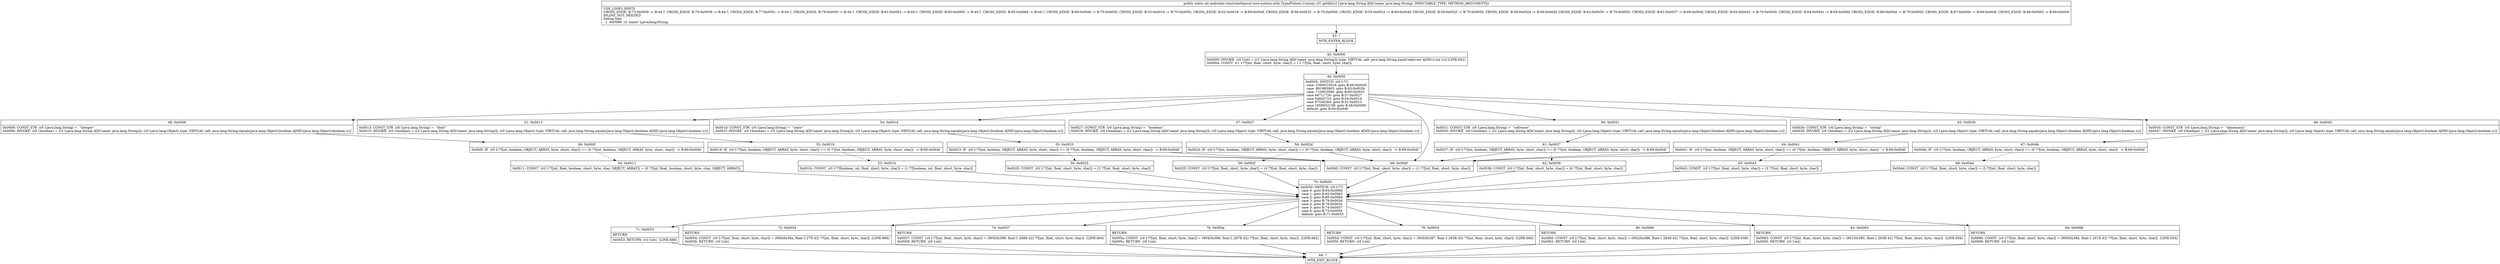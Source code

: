 digraph "CFG forandroidx.constraintlayout.core.motion.utils.TypedValues.Custom.\-CC.getId(Ljava\/lang\/String;)I" {
Node_43 [shape=record,label="{43\:\ ?|MTH_ENTER_BLOCK\l}"];
Node_45 [shape=record,label="{45\:\ 0x0000|0x0000: INVOKE  (r0 I:int) = (r2 I:java.lang.String A[D('name' java.lang.String)]) type: VIRTUAL call: java.lang.String.hashCode():int A[MD:():int (c)] (LINE:652)\l0x0004: CONST  (r1 I:??[int, float, short, byte, char]) = (\-1 ??[int, float, short, byte, char]) \l}"];
Node_46 [shape=record,label="{46\:\ 0x0005|0x0005: SWITCH  (r0 I:??)\l case \-1095013018: goto B:66:0x0045\l case \-891985903: goto B:63:0x003b\l case \-710953590: goto B:60:0x0031\l case 64711720: goto B:57:0x0027\l case 94842723: goto B:54:0x001d\l case 97526364: goto B:51:0x0013\l case 1958052158: goto B:48:0x0009\l default: goto B:69:0x004f \l}"];
Node_48 [shape=record,label="{48\:\ 0x0009|0x0009: CONST_STR  (r0 I:java.lang.String) =  \"integer\" \l0x000b: INVOKE  (r0 I:boolean) = (r2 I:java.lang.String A[D('name' java.lang.String)]), (r0 I:java.lang.Object) type: VIRTUAL call: java.lang.String.equals(java.lang.Object):boolean A[MD:(java.lang.Object):boolean (c)]\l}"];
Node_49 [shape=record,label="{49\:\ 0x000f|0x000f: IF  (r0 I:??[int, boolean, OBJECT, ARRAY, byte, short, char]) == (0 ??[int, boolean, OBJECT, ARRAY, byte, short, char])  \-\> B:69:0x004f \l}"];
Node_50 [shape=record,label="{50\:\ 0x0011|0x0011: CONST  (r0 I:??[int, float, boolean, short, byte, char, OBJECT, ARRAY]) = (0 ??[int, float, boolean, short, byte, char, OBJECT, ARRAY]) \l}"];
Node_70 [shape=record,label="{70\:\ 0x0050|0x0050: SWITCH  (r0 I:??)\l case 0: goto B:84:0x0066\l case 1: goto B:82:0x0063\l case 2: goto B:80:0x0060\l case 3: goto B:78:0x005d\l case 4: goto B:76:0x005a\l case 5: goto B:74:0x0057\l case 6: goto B:72:0x0054\l default: goto B:71:0x0053 \l}"];
Node_71 [shape=record,label="{71\:\ 0x0053|RETURN\l|0x0053: RETURN  (r1 I:int)  (LINE:668)\l}"];
Node_44 [shape=record,label="{44\:\ ?|MTH_EXIT_BLOCK\l}"];
Node_72 [shape=record,label="{72\:\ 0x0054|RETURN\l|0x0054: CONST  (r0 I:??[int, float, short, byte, char]) = (906(0x38a, float:1.27E\-42) ??[int, float, short, byte, char])  (LINE:666)\l0x0056: RETURN  (r0 I:int) \l}"];
Node_74 [shape=record,label="{74\:\ 0x0057|RETURN\l|0x0057: CONST  (r0 I:??[int, float, short, byte, char]) = (905(0x389, float:1.268E\-42) ??[int, float, short, byte, char])  (LINE:664)\l0x0059: RETURN  (r0 I:int) \l}"];
Node_76 [shape=record,label="{76\:\ 0x005a|RETURN\l|0x005a: CONST  (r0 I:??[int, float, short, byte, char]) = (904(0x388, float:1.267E\-42) ??[int, float, short, byte, char])  (LINE:662)\l0x005c: RETURN  (r0 I:int) \l}"];
Node_78 [shape=record,label="{78\:\ 0x005d|RETURN\l|0x005d: CONST  (r0 I:??[int, float, short, byte, char]) = (903(0x387, float:1.265E\-42) ??[int, float, short, byte, char])  (LINE:660)\l0x005f: RETURN  (r0 I:int) \l}"];
Node_80 [shape=record,label="{80\:\ 0x0060|RETURN\l|0x0060: CONST  (r0 I:??[int, float, short, byte, char]) = (902(0x386, float:1.264E\-42) ??[int, float, short, byte, char])  (LINE:658)\l0x0062: RETURN  (r0 I:int) \l}"];
Node_82 [shape=record,label="{82\:\ 0x0063|RETURN\l|0x0063: CONST  (r0 I:??[int, float, short, byte, char]) = (901(0x385, float:1.263E\-42) ??[int, float, short, byte, char])  (LINE:656)\l0x0065: RETURN  (r0 I:int) \l}"];
Node_84 [shape=record,label="{84\:\ 0x0066|RETURN\l|0x0066: CONST  (r0 I:??[int, float, short, byte, char]) = (900(0x384, float:1.261E\-42) ??[int, float, short, byte, char])  (LINE:654)\l0x0068: RETURN  (r0 I:int) \l}"];
Node_51 [shape=record,label="{51\:\ 0x0013|0x0013: CONST_STR  (r0 I:java.lang.String) =  \"float\" \l0x0015: INVOKE  (r0 I:boolean) = (r2 I:java.lang.String A[D('name' java.lang.String)]), (r0 I:java.lang.Object) type: VIRTUAL call: java.lang.String.equals(java.lang.Object):boolean A[MD:(java.lang.Object):boolean (c)]\l}"];
Node_52 [shape=record,label="{52\:\ 0x0019|0x0019: IF  (r0 I:??[int, boolean, OBJECT, ARRAY, byte, short, char]) == (0 ??[int, boolean, OBJECT, ARRAY, byte, short, char])  \-\> B:69:0x004f \l}"];
Node_53 [shape=record,label="{53\:\ 0x001b|0x001b: CONST  (r0 I:??[boolean, int, float, short, byte, char]) = (1 ??[boolean, int, float, short, byte, char]) \l}"];
Node_54 [shape=record,label="{54\:\ 0x001d|0x001d: CONST_STR  (r0 I:java.lang.String) =  \"color\" \l0x001f: INVOKE  (r0 I:boolean) = (r2 I:java.lang.String A[D('name' java.lang.String)]), (r0 I:java.lang.Object) type: VIRTUAL call: java.lang.String.equals(java.lang.Object):boolean A[MD:(java.lang.Object):boolean (c)]\l}"];
Node_55 [shape=record,label="{55\:\ 0x0023|0x0023: IF  (r0 I:??[int, boolean, OBJECT, ARRAY, byte, short, char]) == (0 ??[int, boolean, OBJECT, ARRAY, byte, short, char])  \-\> B:69:0x004f \l}"];
Node_56 [shape=record,label="{56\:\ 0x0025|0x0025: CONST  (r0 I:??[int, float, short, byte, char]) = (2 ??[int, float, short, byte, char]) \l}"];
Node_57 [shape=record,label="{57\:\ 0x0027|0x0027: CONST_STR  (r0 I:java.lang.String) =  \"boolean\" \l0x0029: INVOKE  (r0 I:boolean) = (r2 I:java.lang.String A[D('name' java.lang.String)]), (r0 I:java.lang.Object) type: VIRTUAL call: java.lang.String.equals(java.lang.Object):boolean A[MD:(java.lang.Object):boolean (c)]\l}"];
Node_58 [shape=record,label="{58\:\ 0x002d|0x002d: IF  (r0 I:??[int, boolean, OBJECT, ARRAY, byte, short, char]) == (0 ??[int, boolean, OBJECT, ARRAY, byte, short, char])  \-\> B:69:0x004f \l}"];
Node_59 [shape=record,label="{59\:\ 0x002f|0x002f: CONST  (r0 I:??[int, float, short, byte, char]) = (4 ??[int, float, short, byte, char]) \l}"];
Node_60 [shape=record,label="{60\:\ 0x0031|0x0031: CONST_STR  (r0 I:java.lang.String) =  \"refrence\" \l0x0033: INVOKE  (r0 I:boolean) = (r2 I:java.lang.String A[D('name' java.lang.String)]), (r0 I:java.lang.Object) type: VIRTUAL call: java.lang.String.equals(java.lang.Object):boolean A[MD:(java.lang.Object):boolean (c)]\l}"];
Node_61 [shape=record,label="{61\:\ 0x0037|0x0037: IF  (r0 I:??[int, boolean, OBJECT, ARRAY, byte, short, char]) == (0 ??[int, boolean, OBJECT, ARRAY, byte, short, char])  \-\> B:69:0x004f \l}"];
Node_62 [shape=record,label="{62\:\ 0x0039|0x0039: CONST  (r0 I:??[int, float, short, byte, char]) = (6 ??[int, float, short, byte, char]) \l}"];
Node_63 [shape=record,label="{63\:\ 0x003b|0x003b: CONST_STR  (r0 I:java.lang.String) =  \"string\" \l0x003d: INVOKE  (r0 I:boolean) = (r2 I:java.lang.String A[D('name' java.lang.String)]), (r0 I:java.lang.Object) type: VIRTUAL call: java.lang.String.equals(java.lang.Object):boolean A[MD:(java.lang.Object):boolean (c)]\l}"];
Node_64 [shape=record,label="{64\:\ 0x0041|0x0041: IF  (r0 I:??[int, boolean, OBJECT, ARRAY, byte, short, char]) == (0 ??[int, boolean, OBJECT, ARRAY, byte, short, char])  \-\> B:69:0x004f \l}"];
Node_65 [shape=record,label="{65\:\ 0x0043|0x0043: CONST  (r0 I:??[int, float, short, byte, char]) = (3 ??[int, float, short, byte, char]) \l}"];
Node_66 [shape=record,label="{66\:\ 0x0045|0x0045: CONST_STR  (r0 I:java.lang.String) =  \"dimension\" \l0x0047: INVOKE  (r0 I:boolean) = (r2 I:java.lang.String A[D('name' java.lang.String)]), (r0 I:java.lang.Object) type: VIRTUAL call: java.lang.String.equals(java.lang.Object):boolean A[MD:(java.lang.Object):boolean (c)]\l}"];
Node_67 [shape=record,label="{67\:\ 0x004b|0x004b: IF  (r0 I:??[int, boolean, OBJECT, ARRAY, byte, short, char]) == (0 ??[int, boolean, OBJECT, ARRAY, byte, short, char])  \-\> B:69:0x004f \l}"];
Node_68 [shape=record,label="{68\:\ 0x004d|0x004d: CONST  (r0 I:??[int, float, short, byte, char]) = (5 ??[int, float, short, byte, char]) \l}"];
Node_69 [shape=record,label="{69\:\ 0x004f|0x004f: CONST  (r0 I:??[int, float, short, byte, char]) = (\-1 ??[int, float, short, byte, char]) \l}"];
MethodNode[shape=record,label="{public static int androidx.constraintlayout.core.motion.utils.TypedValues.Custom.\-CC.getId((r2 I:java.lang.String A[D('name' java.lang.String), IMMUTABLE_TYPE, METHOD_ARGUMENT]))  | USE_LINES_HINTS\lCROSS_EDGE: B:73:0x0056 \-\> B:44:?, CROSS_EDGE: B:75:0x0059 \-\> B:44:?, CROSS_EDGE: B:77:0x005c \-\> B:44:?, CROSS_EDGE: B:79:0x005f \-\> B:44:?, CROSS_EDGE: B:81:0x0062 \-\> B:44:?, CROSS_EDGE: B:83:0x0065 \-\> B:44:?, CROSS_EDGE: B:85:0x0068 \-\> B:44:?, CROSS_EDGE: B:69:0x004f \-\> B:70:0x0050, CROSS_EDGE: B:53:0x001b \-\> B:70:0x0050, CROSS_EDGE: B:52:0x0019 \-\> B:69:0x004f, CROSS_EDGE: B:56:0x0025 \-\> B:70:0x0050, CROSS_EDGE: B:55:0x0023 \-\> B:69:0x004f, CROSS_EDGE: B:59:0x002f \-\> B:70:0x0050, CROSS_EDGE: B:58:0x002d \-\> B:69:0x004f, CROSS_EDGE: B:62:0x0039 \-\> B:70:0x0050, CROSS_EDGE: B:61:0x0037 \-\> B:69:0x004f, CROSS_EDGE: B:65:0x0043 \-\> B:70:0x0050, CROSS_EDGE: B:64:0x0041 \-\> B:69:0x004f, CROSS_EDGE: B:68:0x004d \-\> B:70:0x0050, CROSS_EDGE: B:67:0x004b \-\> B:69:0x004f, CROSS_EDGE: B:46:0x0005 \-\> B:69:0x004f\lINLINE_NOT_NEEDED\lDebug Info:\l  \-1 \-0x0099: r2 'name' Ljava\/lang\/String;\l}"];
MethodNode -> Node_43;Node_43 -> Node_45;
Node_45 -> Node_46;
Node_46 -> Node_48;
Node_46 -> Node_51;
Node_46 -> Node_54;
Node_46 -> Node_57;
Node_46 -> Node_60;
Node_46 -> Node_63;
Node_46 -> Node_66;
Node_46 -> Node_69;
Node_48 -> Node_49;
Node_49 -> Node_50[style=dashed];
Node_49 -> Node_69;
Node_50 -> Node_70;
Node_70 -> Node_71;
Node_70 -> Node_72;
Node_70 -> Node_74;
Node_70 -> Node_76;
Node_70 -> Node_78;
Node_70 -> Node_80;
Node_70 -> Node_82;
Node_70 -> Node_84;
Node_71 -> Node_44;
Node_72 -> Node_44;
Node_74 -> Node_44;
Node_76 -> Node_44;
Node_78 -> Node_44;
Node_80 -> Node_44;
Node_82 -> Node_44;
Node_84 -> Node_44;
Node_51 -> Node_52;
Node_52 -> Node_53[style=dashed];
Node_52 -> Node_69;
Node_53 -> Node_70;
Node_54 -> Node_55;
Node_55 -> Node_56[style=dashed];
Node_55 -> Node_69;
Node_56 -> Node_70;
Node_57 -> Node_58;
Node_58 -> Node_59[style=dashed];
Node_58 -> Node_69;
Node_59 -> Node_70;
Node_60 -> Node_61;
Node_61 -> Node_62[style=dashed];
Node_61 -> Node_69;
Node_62 -> Node_70;
Node_63 -> Node_64;
Node_64 -> Node_65[style=dashed];
Node_64 -> Node_69;
Node_65 -> Node_70;
Node_66 -> Node_67;
Node_67 -> Node_68[style=dashed];
Node_67 -> Node_69;
Node_68 -> Node_70;
Node_69 -> Node_70;
}

